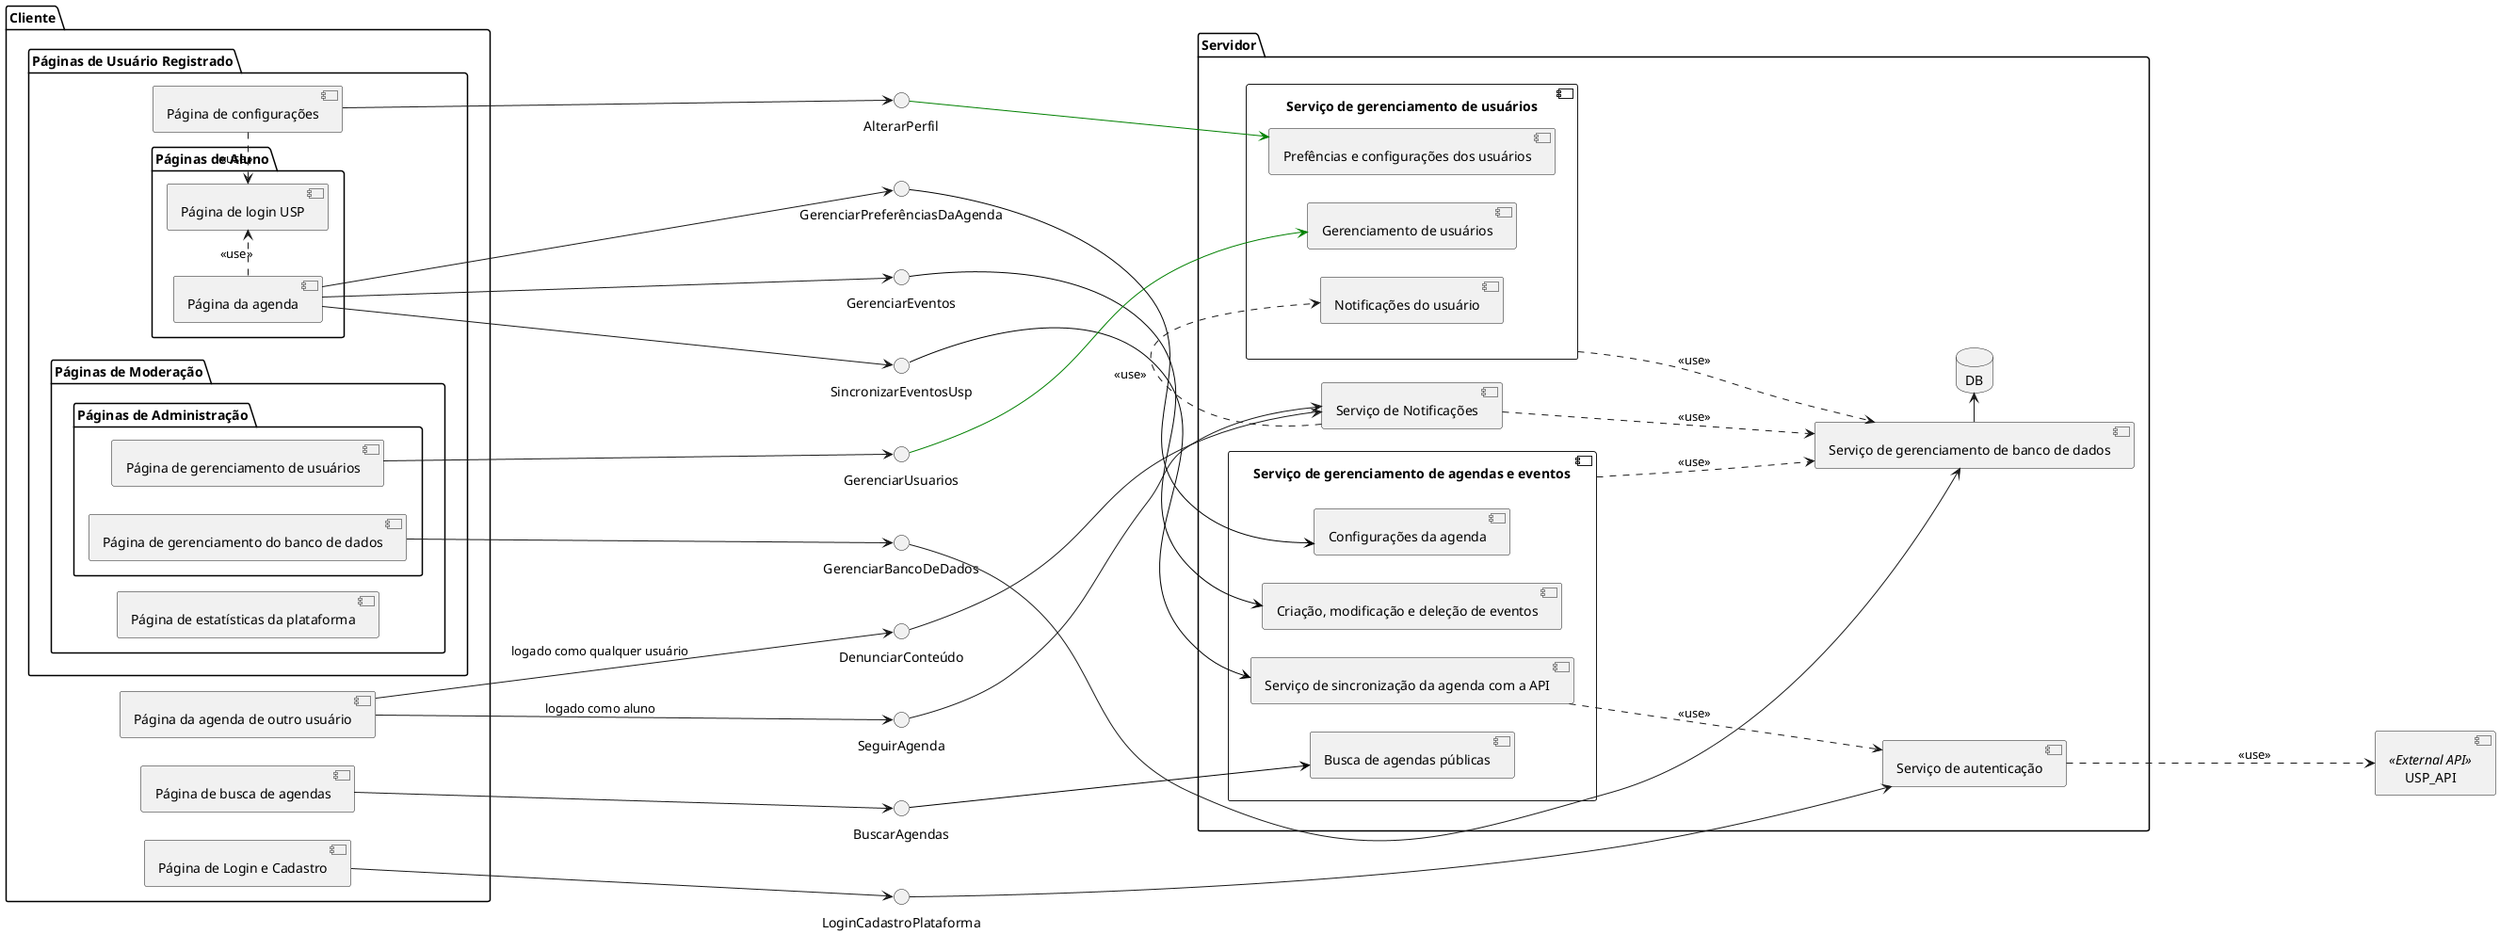 @startuml
left to right direction
skinparam nodesep 30
skinparam ranksep 220

'Autenticação
() "LoginCadastroPlataforma" as i_webapp_login

'Configuraçoes
() "AlterarPerfil" as i_change_profile

'Própria agenda
() "GerenciarPreferênciasDaAgenda" as i_manage_calendar_settings
() "GerenciarEventos" as i_manage_events
() "SincronizarEventosUsp" as i_sync_usp

'Outras agendas
() "SeguirAgenda" as i_follow_calendar
() "DenunciarConteúdo" as i_report_content
() "BuscarAgendas" as i_search_calendar

'Administração
() "GerenciarUsuarios" as i_manage_users
() "GerenciarBancoDeDados" as i_manage_db

package "Cliente" {
    [Página da agenda de outro usuário] as visitor_calendar_page
    [Página de busca de agendas] as search_calendar_page
    [Página de Login e Cadastro] as login_page
    package "Páginas de Usuário Registrado" {
        [Página de configurações] as settings_page
        package "Páginas de Aluno" as students_pages{
            [Página da agenda] as calendar_page
            [Página de login USP] as usp_login_page
        }
        package "Páginas de Moderação" {
            [Página de estatísticas da plataforma]
            package "Páginas de Administração" {
                [Página de gerenciamento de usuários] as user_management_page
                [Página de gerenciamento do banco de dados] as db_management_page
            }
        }
    }
}

package "Servidor" {
    database DB { 

    }

    [Serviço de gerenciamento de banco de dados] as db_service
    [Serviço de autenticação] as auth_service
    component "Serviço de gerenciamento de usuários" as user_management_service {
        [Gerenciamento de usuários] as user_manager
        [Prefências e configurações dos usuários] as user_prefs_manager
        [Notificações do usuário] as user_notifications
    }
    component "Serviço de gerenciamento de agendas e eventos" as calendar_events_service {
        [Criação, modificação e deleção de eventos] as event_manager
        [Configurações da agenda] as calendar_prefs_manager
        [Serviço de sincronização da agenda com a API] as calendar_sync_service
        [Busca de agendas públicas] as search_service
    }
    [Serviço de Notificações] as notification_service
}

[USP_API] <<External API>> as usp_api

login_page --> i_webapp_login 
'TODO: outra página para login usp

settings_page --> i_change_profile

settings_page .> usp_login_page : <<use>>
calendar_page .> usp_login_page : <<use>>

calendar_page --> i_manage_events
calendar_page --> i_sync_usp
calendar_page --> i_manage_calendar_settings
visitor_calendar_page --> i_follow_calendar : logado como aluno
visitor_calendar_page --> i_report_content : logado como qualquer usuário

search_calendar_page --> i_search_calendar

user_management_page --> i_manage_users
db_management_page --> i_manage_db


i_webapp_login --> auth_service

i_change_profile --[#green]> user_prefs_manager
i_follow_calendar --> notification_service
i_report_content --> notification_service

i_sync_usp --[#black]> calendar_sync_service
i_manage_events --[#black]> event_manager
i_manage_calendar_settings --[#black]> calendar_prefs_manager
i_search_calendar --[#black]> search_service

i_manage_users --[#green]> user_manager
i_manage_db --> db_service

auth_service ..> usp_api : <<use>>
calendar_sync_service ..> auth_service : <<use>>
' calendar_sync_service .u.> usp_api
user_management_service ..> db_service : <<use>>
calendar_events_service ..> db_service : <<use>>
notification_service ..> db_service : <<use>>
notification_service .> user_notifications : <<use>>



db_service -right-> DB

'fix
search_calendar_page -[hidden]> visitor_calendar_page
'TODO: icone DB

@enduml